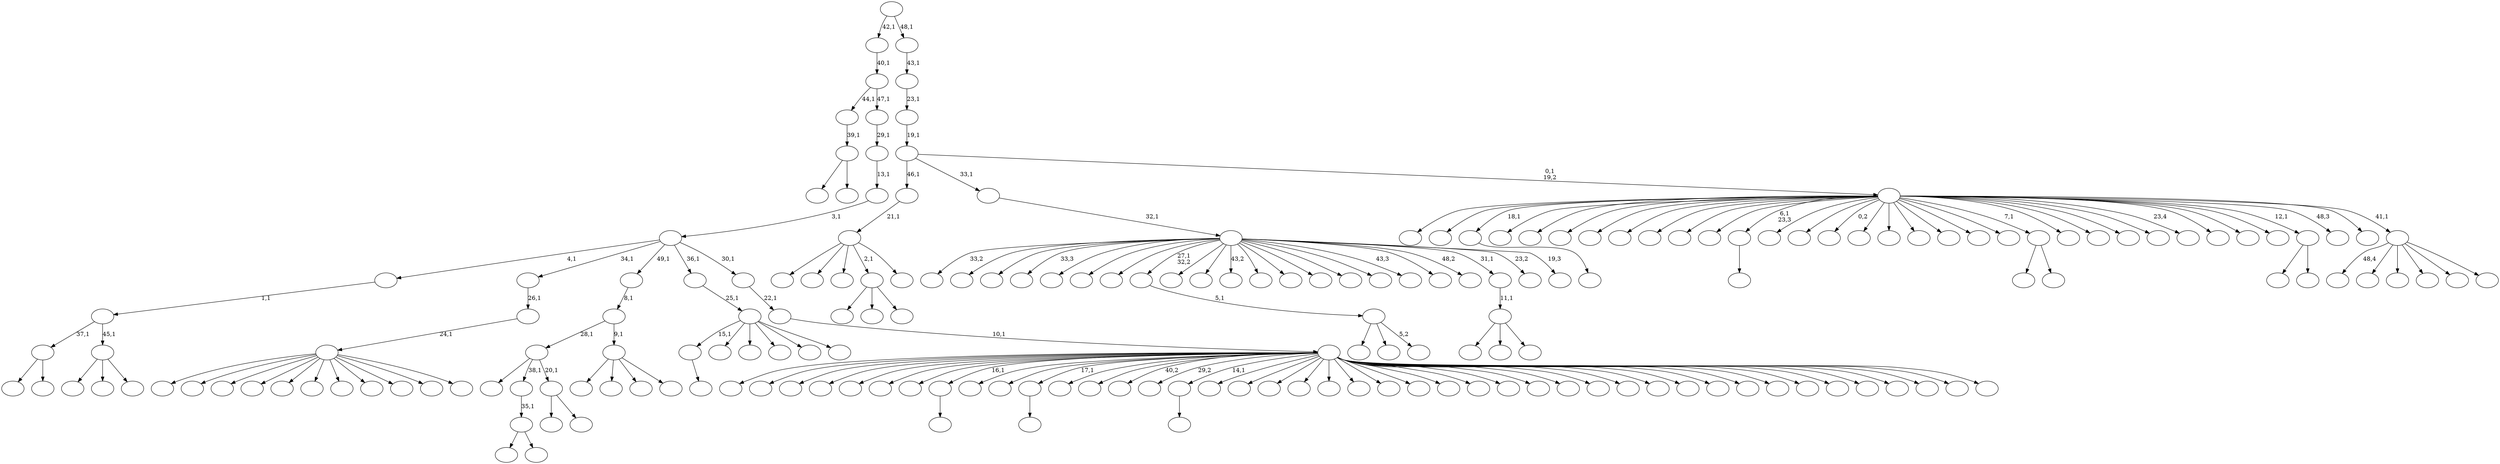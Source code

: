 digraph T {
	200 [label=""]
	199 [label=""]
	198 [label=""]
	197 [label=""]
	196 [label=""]
	195 [label=""]
	194 [label=""]
	193 [label=""]
	192 [label=""]
	191 [label=""]
	190 [label=""]
	189 [label=""]
	188 [label=""]
	187 [label=""]
	186 [label=""]
	185 [label=""]
	184 [label=""]
	183 [label=""]
	182 [label=""]
	181 [label=""]
	180 [label=""]
	179 [label=""]
	178 [label=""]
	177 [label=""]
	176 [label=""]
	175 [label=""]
	174 [label=""]
	173 [label=""]
	172 [label=""]
	171 [label=""]
	170 [label=""]
	169 [label=""]
	168 [label=""]
	167 [label=""]
	166 [label=""]
	165 [label=""]
	164 [label=""]
	163 [label=""]
	162 [label=""]
	161 [label=""]
	160 [label=""]
	159 [label=""]
	158 [label=""]
	157 [label=""]
	156 [label=""]
	155 [label=""]
	154 [label=""]
	153 [label=""]
	152 [label=""]
	151 [label=""]
	150 [label=""]
	149 [label=""]
	148 [label=""]
	147 [label=""]
	146 [label=""]
	145 [label=""]
	144 [label=""]
	143 [label=""]
	142 [label=""]
	141 [label=""]
	140 [label=""]
	139 [label=""]
	138 [label=""]
	137 [label=""]
	136 [label=""]
	135 [label=""]
	134 [label=""]
	133 [label=""]
	132 [label=""]
	131 [label=""]
	130 [label=""]
	129 [label=""]
	128 [label=""]
	127 [label=""]
	126 [label=""]
	125 [label=""]
	124 [label=""]
	123 [label=""]
	122 [label=""]
	121 [label=""]
	120 [label=""]
	119 [label=""]
	118 [label=""]
	117 [label=""]
	116 [label=""]
	115 [label=""]
	114 [label=""]
	113 [label=""]
	112 [label=""]
	111 [label=""]
	110 [label=""]
	109 [label=""]
	108 [label=""]
	107 [label=""]
	106 [label=""]
	105 [label=""]
	104 [label=""]
	103 [label=""]
	102 [label=""]
	101 [label=""]
	100 [label=""]
	99 [label=""]
	98 [label=""]
	97 [label=""]
	96 [label=""]
	95 [label=""]
	94 [label=""]
	93 [label=""]
	92 [label=""]
	91 [label=""]
	90 [label=""]
	89 [label=""]
	88 [label=""]
	87 [label=""]
	86 [label=""]
	85 [label=""]
	84 [label=""]
	83 [label=""]
	82 [label=""]
	81 [label=""]
	80 [label=""]
	79 [label=""]
	78 [label=""]
	77 [label=""]
	76 [label=""]
	75 [label=""]
	74 [label=""]
	73 [label=""]
	72 [label=""]
	71 [label=""]
	70 [label=""]
	69 [label=""]
	68 [label=""]
	67 [label=""]
	66 [label=""]
	65 [label=""]
	64 [label=""]
	63 [label=""]
	62 [label=""]
	61 [label=""]
	60 [label=""]
	59 [label=""]
	58 [label=""]
	57 [label=""]
	56 [label=""]
	55 [label=""]
	54 [label=""]
	53 [label=""]
	52 [label=""]
	51 [label=""]
	50 [label=""]
	49 [label=""]
	48 [label=""]
	47 [label=""]
	46 [label=""]
	45 [label=""]
	44 [label=""]
	43 [label=""]
	42 [label=""]
	41 [label=""]
	40 [label=""]
	39 [label=""]
	38 [label=""]
	37 [label=""]
	36 [label=""]
	35 [label=""]
	34 [label=""]
	33 [label=""]
	32 [label=""]
	31 [label=""]
	30 [label=""]
	29 [label=""]
	28 [label=""]
	27 [label=""]
	26 [label=""]
	25 [label=""]
	24 [label=""]
	23 [label=""]
	22 [label=""]
	21 [label=""]
	20 [label=""]
	19 [label=""]
	18 [label=""]
	17 [label=""]
	16 [label=""]
	15 [label=""]
	14 [label=""]
	13 [label=""]
	12 [label=""]
	11 [label=""]
	10 [label=""]
	9 [label=""]
	8 [label=""]
	7 [label=""]
	6 [label=""]
	5 [label=""]
	4 [label=""]
	3 [label=""]
	2 [label=""]
	1 [label=""]
	0 [label=""]
	186 -> 187 [label=""]
	174 -> 175 [label=""]
	170 -> 171 [label=""]
	163 -> 164 [label=""]
	148 -> 162 [label=""]
	148 -> 151 [label=""]
	148 -> 149 [label="5,2"]
	147 -> 148 [label="5,1"]
	141 -> 142 [label=""]
	132 -> 133 [label=""]
	104 -> 124 [label=""]
	104 -> 105 [label=""]
	95 -> 184 [label=""]
	95 -> 96 [label=""]
	94 -> 95 [label="39,1"]
	92 -> 129 [label=""]
	92 -> 93 [label=""]
	83 -> 178 [label=""]
	83 -> 110 [label=""]
	83 -> 84 [label=""]
	82 -> 104 [label="37,1"]
	82 -> 83 [label="45,1"]
	81 -> 82 [label="1,1"]
	74 -> 121 [label=""]
	74 -> 75 [label=""]
	73 -> 74 [label="35,1"]
	68 -> 198 [label=""]
	68 -> 197 [label=""]
	68 -> 194 [label=""]
	68 -> 192 [label=""]
	68 -> 176 [label=""]
	68 -> 156 [label=""]
	68 -> 144 [label=""]
	68 -> 131 [label=""]
	68 -> 116 [label=""]
	68 -> 112 [label=""]
	68 -> 69 [label=""]
	67 -> 68 [label="24,1"]
	66 -> 67 [label="26,1"]
	56 -> 137 [label=""]
	56 -> 57 [label=""]
	55 -> 102 [label=""]
	55 -> 73 [label="38,1"]
	55 -> 56 [label="20,1"]
	47 -> 177 [label=""]
	47 -> 118 [label=""]
	47 -> 48 [label=""]
	44 -> 179 [label=""]
	44 -> 125 [label=""]
	44 -> 64 [label=""]
	44 -> 45 [label=""]
	43 -> 55 [label="28,1"]
	43 -> 44 [label="9,1"]
	42 -> 43 [label="8,1"]
	36 -> 59 [label=""]
	36 -> 37 [label=""]
	34 -> 136 [label=""]
	34 -> 86 [label=""]
	34 -> 35 [label=""]
	33 -> 34 [label="11,1"]
	27 -> 159 [label=""]
	27 -> 123 [label=""]
	27 -> 80 [label=""]
	27 -> 47 [label="2,1"]
	27 -> 28 [label=""]
	26 -> 27 [label="21,1"]
	23 -> 174 [label="15,1"]
	23 -> 111 [label=""]
	23 -> 97 [label=""]
	23 -> 85 [label=""]
	23 -> 29 [label=""]
	23 -> 24 [label=""]
	22 -> 23 [label="25,1"]
	20 -> 199 [label=""]
	20 -> 190 [label=""]
	20 -> 183 [label=""]
	20 -> 181 [label=""]
	20 -> 180 [label=""]
	20 -> 173 [label=""]
	20 -> 172 [label=""]
	20 -> 170 [label="16,1"]
	20 -> 167 [label=""]
	20 -> 165 [label=""]
	20 -> 163 [label="17,1"]
	20 -> 161 [label=""]
	20 -> 154 [label=""]
	20 -> 153 [label="40,2"]
	20 -> 135 [label="29,2"]
	20 -> 132 [label="14,1"]
	20 -> 128 [label=""]
	20 -> 122 [label=""]
	20 -> 119 [label=""]
	20 -> 117 [label=""]
	20 -> 115 [label=""]
	20 -> 113 [label=""]
	20 -> 107 [label=""]
	20 -> 103 [label=""]
	20 -> 101 [label=""]
	20 -> 99 [label=""]
	20 -> 98 [label=""]
	20 -> 91 [label=""]
	20 -> 90 [label=""]
	20 -> 76 [label=""]
	20 -> 70 [label=""]
	20 -> 58 [label=""]
	20 -> 54 [label=""]
	20 -> 53 [label=""]
	20 -> 52 [label=""]
	20 -> 49 [label=""]
	20 -> 41 [label=""]
	20 -> 40 [label=""]
	20 -> 39 [label=""]
	20 -> 38 [label=""]
	20 -> 31 [label=""]
	20 -> 25 [label=""]
	20 -> 21 [label=""]
	19 -> 20 [label="10,1"]
	18 -> 19 [label="22,1"]
	17 -> 81 [label="4,1"]
	17 -> 66 [label="34,1"]
	17 -> 42 [label="49,1"]
	17 -> 22 [label="36,1"]
	17 -> 18 [label="30,1"]
	16 -> 17 [label="3,1"]
	15 -> 16 [label="13,1"]
	14 -> 15 [label="29,1"]
	13 -> 94 [label="44,1"]
	13 -> 14 [label="47,1"]
	12 -> 13 [label="40,1"]
	9 -> 196 [label="33,2"]
	9 -> 193 [label=""]
	9 -> 191 [label=""]
	9 -> 188 [label="33,3"]
	9 -> 185 [label=""]
	9 -> 157 [label=""]
	9 -> 150 [label=""]
	9 -> 147 [label="27,1\n32,2"]
	9 -> 146 [label=""]
	9 -> 127 [label=""]
	9 -> 100 [label="43,2"]
	9 -> 89 [label=""]
	9 -> 88 [label=""]
	9 -> 87 [label=""]
	9 -> 72 [label=""]
	9 -> 71 [label=""]
	9 -> 63 [label="43,3"]
	9 -> 62 [label=""]
	9 -> 51 [label="48,2"]
	9 -> 33 [label="31,1"]
	9 -> 11 [label="23,2"]
	9 -> 10 [label="19,3"]
	8 -> 9 [label="32,1"]
	6 -> 200 [label="48,4"]
	6 -> 160 [label=""]
	6 -> 152 [label=""]
	6 -> 134 [label=""]
	6 -> 106 [label=""]
	6 -> 7 [label=""]
	5 -> 195 [label=""]
	5 -> 189 [label=""]
	5 -> 186 [label="18,1"]
	5 -> 182 [label=""]
	5 -> 169 [label=""]
	5 -> 168 [label=""]
	5 -> 166 [label=""]
	5 -> 158 [label=""]
	5 -> 155 [label=""]
	5 -> 145 [label=""]
	5 -> 143 [label=""]
	5 -> 141 [label="6,1\n23,3"]
	5 -> 140 [label=""]
	5 -> 139 [label=""]
	5 -> 138 [label="0,2"]
	5 -> 130 [label=""]
	5 -> 126 [label=""]
	5 -> 120 [label=""]
	5 -> 114 [label=""]
	5 -> 109 [label=""]
	5 -> 108 [label=""]
	5 -> 92 [label="7,1"]
	5 -> 79 [label=""]
	5 -> 78 [label=""]
	5 -> 77 [label=""]
	5 -> 65 [label=""]
	5 -> 61 [label="23,4"]
	5 -> 60 [label=""]
	5 -> 50 [label=""]
	5 -> 46 [label=""]
	5 -> 36 [label="12,1"]
	5 -> 32 [label="48,3"]
	5 -> 30 [label=""]
	5 -> 6 [label="41,1"]
	4 -> 26 [label="46,1"]
	4 -> 8 [label="33,1"]
	4 -> 5 [label="0,1\n19,2"]
	3 -> 4 [label="19,1"]
	2 -> 3 [label="23,1"]
	1 -> 2 [label="43,1"]
	0 -> 12 [label="42,1"]
	0 -> 1 [label="48,1"]
}
